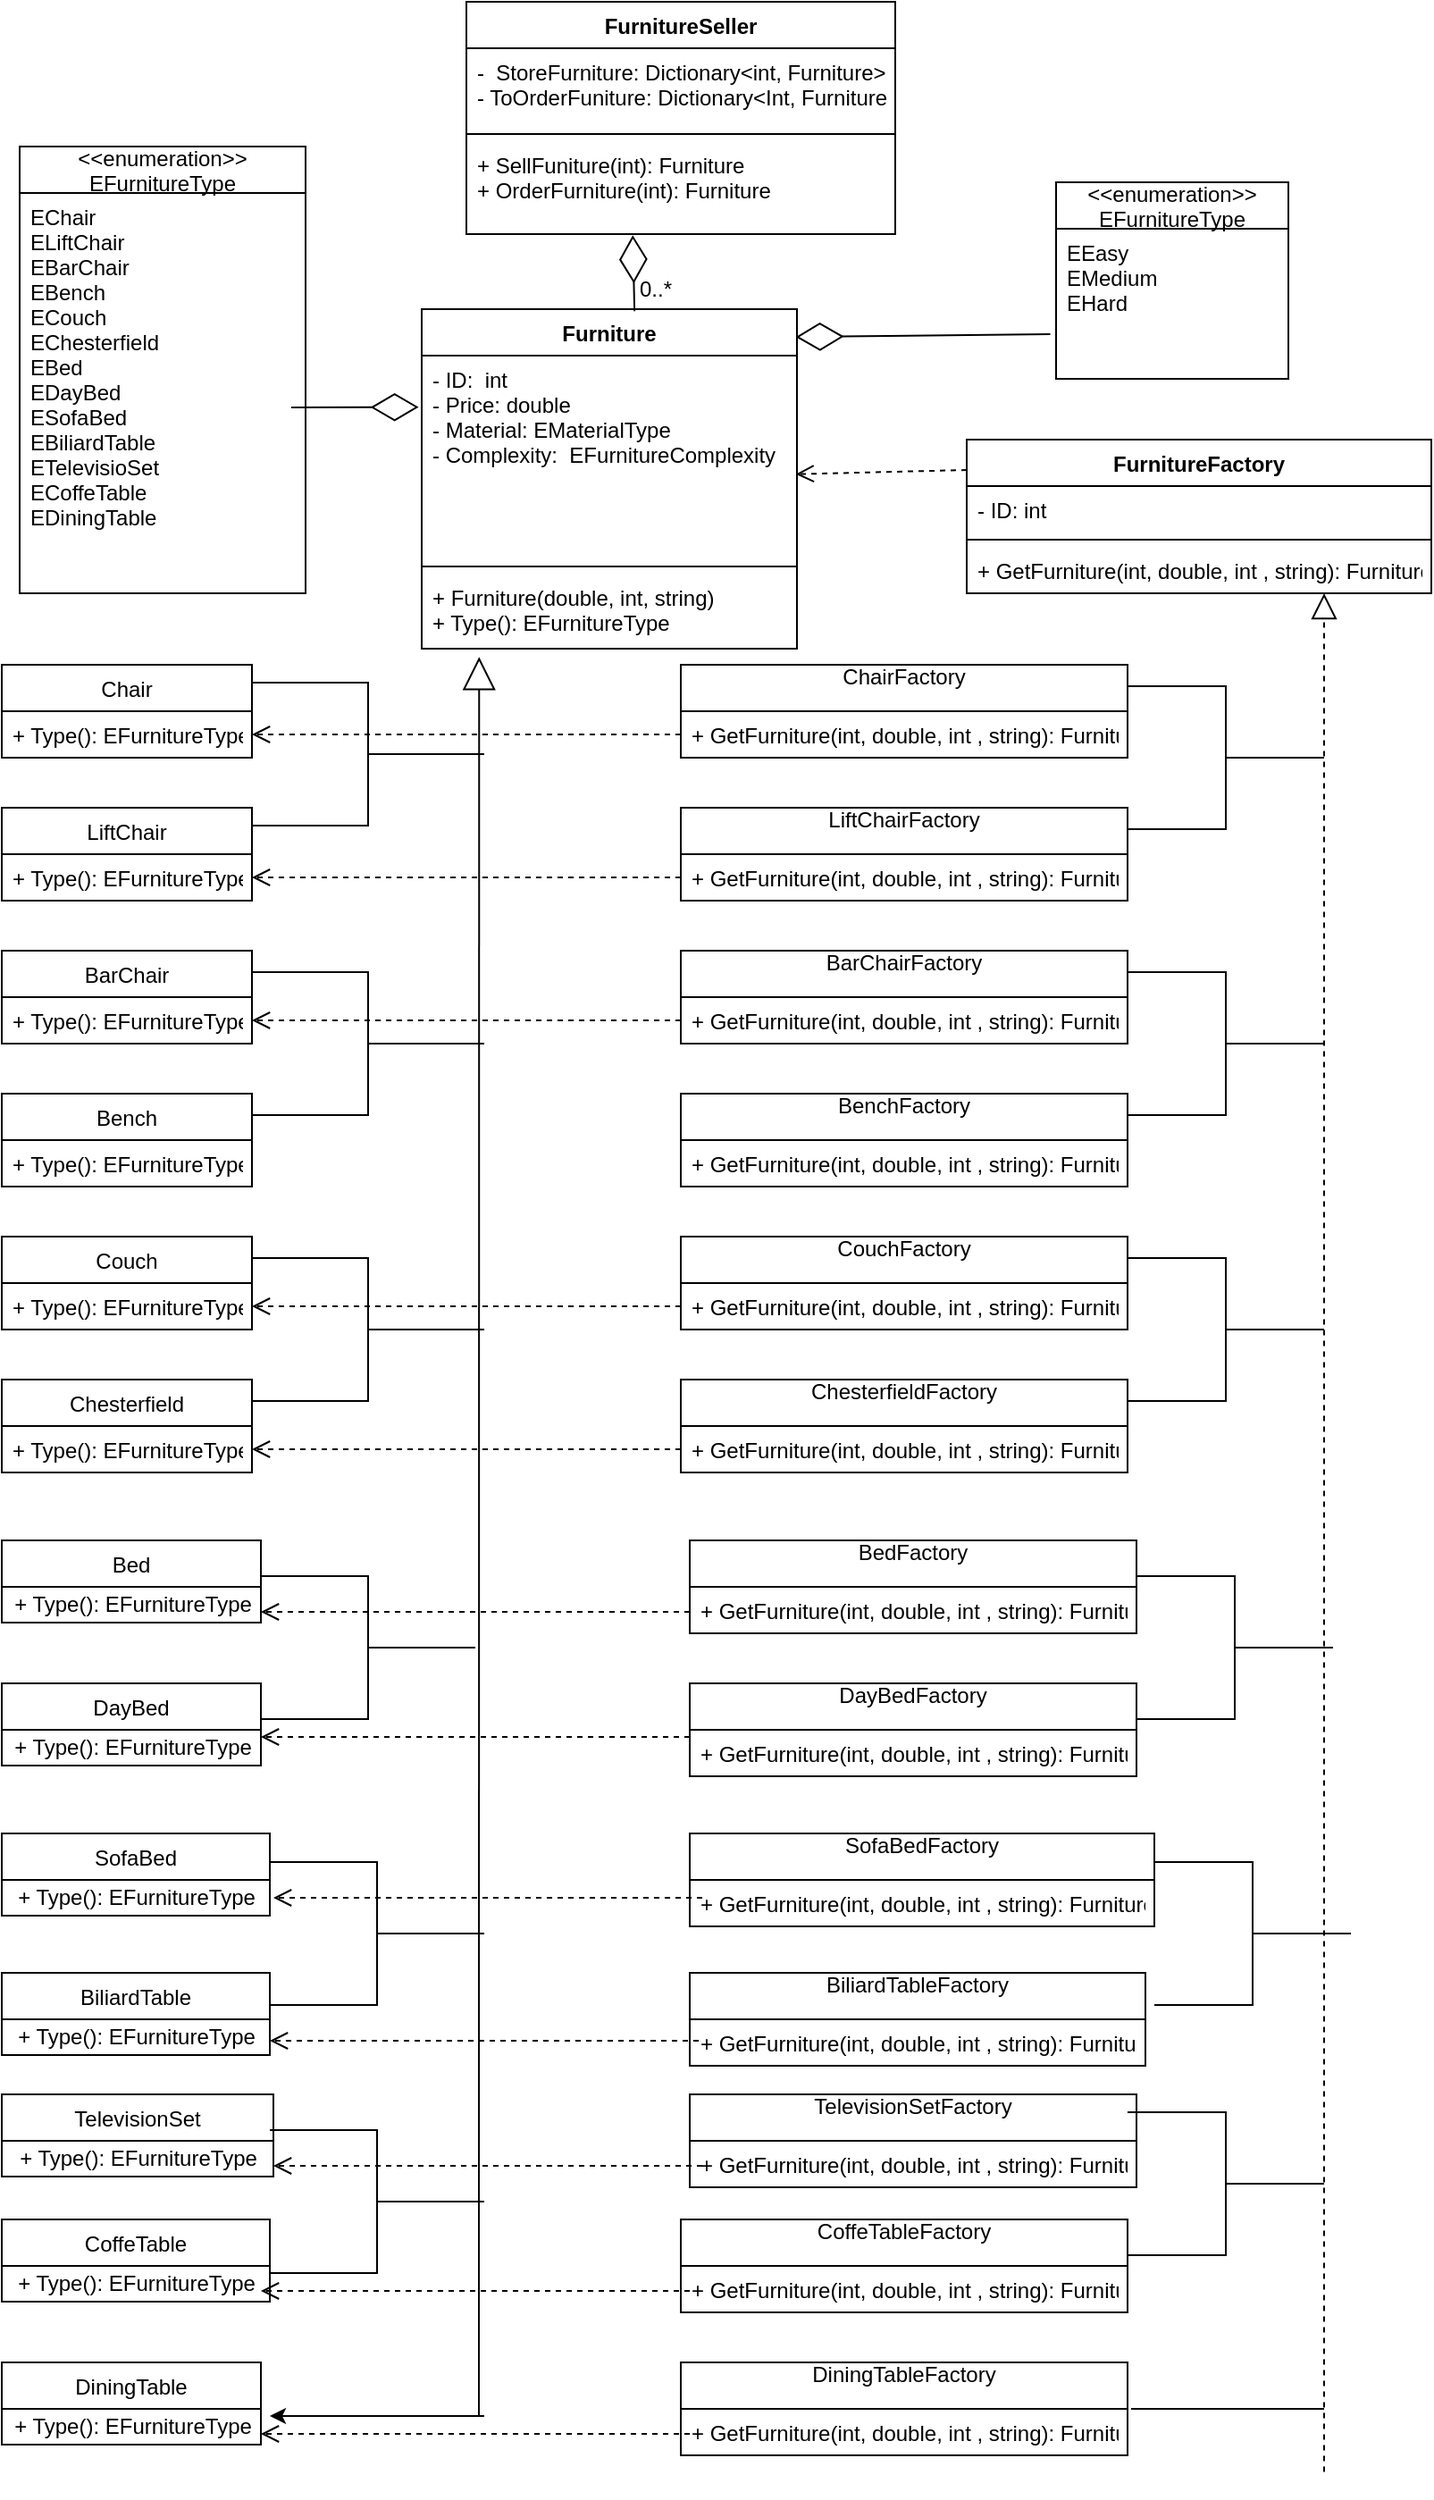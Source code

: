<mxfile version="12.9.11" type="device"><diagram id="r51TBDTl3fO4mKZo66-1" name="Page-1"><mxGraphModel dx="1038" dy="499" grid="1" gridSize="10" guides="1" tooltips="1" connect="1" arrows="1" fold="1" page="1" pageScale="1" pageWidth="850" pageHeight="1100" math="0" shadow="0"><root><mxCell id="0"/><mxCell id="1" parent="0"/><mxCell id="XFUwjTenAIEoe4I5-CER-5" value="Furniture" style="swimlane;fontStyle=1;align=center;verticalAlign=top;childLayout=stackLayout;horizontal=1;startSize=26;horizontalStack=0;resizeParent=1;resizeParentMax=0;resizeLast=0;collapsible=1;marginBottom=0;" parent="1" vertex="1"><mxGeometry x="255" y="201" width="210" height="190" as="geometry"/></mxCell><mxCell id="XFUwjTenAIEoe4I5-CER-6" value="- ID:  int&#10;- Price: double&#10;- Material: EMaterialType&#10;- Complexity:  EFurnitureComplexity&#10;&#10;" style="text;strokeColor=none;fillColor=none;align=left;verticalAlign=top;spacingLeft=4;spacingRight=4;overflow=hidden;rotatable=0;points=[[0,0.5],[1,0.5]];portConstraint=eastwest;" parent="XFUwjTenAIEoe4I5-CER-5" vertex="1"><mxGeometry y="26" width="210" height="114" as="geometry"/></mxCell><mxCell id="XFUwjTenAIEoe4I5-CER-7" value="" style="line;strokeWidth=1;fillColor=none;align=left;verticalAlign=middle;spacingTop=-1;spacingLeft=3;spacingRight=3;rotatable=0;labelPosition=right;points=[];portConstraint=eastwest;" parent="XFUwjTenAIEoe4I5-CER-5" vertex="1"><mxGeometry y="140" width="210" height="8" as="geometry"/></mxCell><mxCell id="XFUwjTenAIEoe4I5-CER-8" value="+ Furniture(double, int, string)&#10;+ Type(): EFurnitureType" style="text;strokeColor=none;fillColor=none;align=left;verticalAlign=top;spacingLeft=4;spacingRight=4;overflow=hidden;rotatable=0;points=[[0,0.5],[1,0.5]];portConstraint=eastwest;" parent="XFUwjTenAIEoe4I5-CER-5" vertex="1"><mxGeometry y="148" width="210" height="42" as="geometry"/></mxCell><mxCell id="XFUwjTenAIEoe4I5-CER-16" value="&#10;&lt;&lt;enumeration&gt;&gt;&#10;EFurnitureType&#10;" style="swimlane;fontStyle=0;childLayout=stackLayout;horizontal=1;startSize=26;fillColor=none;horizontalStack=0;resizeParent=1;resizeParentMax=0;resizeLast=0;collapsible=1;marginBottom=0;" parent="1" vertex="1"><mxGeometry x="30" y="110" width="160" height="250" as="geometry"/></mxCell><mxCell id="XFUwjTenAIEoe4I5-CER-19" value="EChair&#10;ELiftChair&#10;EBarChair&#10;EBench&#10;ECouch&#10;EChesterfield&#10;EBed&#10;EDayBed&#10;ESofaBed&#10;EBiliardTable&#10;ETelevisioSet&#10;ECoffeTable&#10;EDiningTable&#10;" style="text;strokeColor=none;fillColor=none;align=left;verticalAlign=top;spacingLeft=4;spacingRight=4;overflow=hidden;rotatable=0;points=[[0,0.5],[1,0.5]];portConstraint=eastwest;" parent="XFUwjTenAIEoe4I5-CER-16" vertex="1"><mxGeometry y="26" width="160" height="224" as="geometry"/></mxCell><mxCell id="XFUwjTenAIEoe4I5-CER-20" value="Chair" style="swimlane;fontStyle=0;childLayout=stackLayout;horizontal=1;startSize=26;fillColor=none;horizontalStack=0;resizeParent=1;resizeParentMax=0;resizeLast=0;collapsible=1;marginBottom=0;" parent="1" vertex="1"><mxGeometry x="20" y="400" width="140" height="52" as="geometry"/></mxCell><mxCell id="XFUwjTenAIEoe4I5-CER-24" value="Bench" style="swimlane;fontStyle=0;childLayout=stackLayout;horizontal=1;startSize=26;fillColor=none;horizontalStack=0;resizeParent=1;resizeParentMax=0;resizeLast=0;collapsible=1;marginBottom=0;" parent="1" vertex="1"><mxGeometry x="20" y="640" width="140" height="52" as="geometry"/></mxCell><mxCell id="XFUwjTenAIEoe4I5-CER-27" value="+ Type(): EFurnitureType" style="text;strokeColor=none;fillColor=none;align=left;verticalAlign=top;spacingLeft=4;spacingRight=4;overflow=hidden;rotatable=0;points=[[0,0.5],[1,0.5]];portConstraint=eastwest;" parent="XFUwjTenAIEoe4I5-CER-24" vertex="1"><mxGeometry y="26" width="140" height="26" as="geometry"/></mxCell><mxCell id="XFUwjTenAIEoe4I5-CER-28" value="BarChair" style="swimlane;fontStyle=0;childLayout=stackLayout;horizontal=1;startSize=26;fillColor=none;horizontalStack=0;resizeParent=1;resizeParentMax=0;resizeLast=0;collapsible=1;marginBottom=0;" parent="1" vertex="1"><mxGeometry x="20" y="560" width="140" height="52" as="geometry"/></mxCell><mxCell id="XFUwjTenAIEoe4I5-CER-31" value="+ Type(): EFurnitureType" style="text;strokeColor=none;fillColor=none;align=left;verticalAlign=top;spacingLeft=4;spacingRight=4;overflow=hidden;rotatable=0;points=[[0,0.5],[1,0.5]];portConstraint=eastwest;" parent="XFUwjTenAIEoe4I5-CER-28" vertex="1"><mxGeometry y="26" width="140" height="26" as="geometry"/></mxCell><mxCell id="XFUwjTenAIEoe4I5-CER-32" value="Chesterfield" style="swimlane;fontStyle=0;childLayout=stackLayout;horizontal=1;startSize=26;fillColor=none;horizontalStack=0;resizeParent=1;resizeParentMax=0;resizeLast=0;collapsible=1;marginBottom=0;" parent="1" vertex="1"><mxGeometry x="20" y="800" width="140" height="52" as="geometry"/></mxCell><mxCell id="XFUwjTenAIEoe4I5-CER-35" value="+ Type(): EFurnitureType" style="text;strokeColor=none;fillColor=none;align=left;verticalAlign=top;spacingLeft=4;spacingRight=4;overflow=hidden;rotatable=0;points=[[0,0.5],[1,0.5]];portConstraint=eastwest;" parent="XFUwjTenAIEoe4I5-CER-32" vertex="1"><mxGeometry y="26" width="140" height="26" as="geometry"/></mxCell><mxCell id="XFUwjTenAIEoe4I5-CER-36" value="Couch" style="swimlane;fontStyle=0;childLayout=stackLayout;horizontal=1;startSize=26;fillColor=none;horizontalStack=0;resizeParent=1;resizeParentMax=0;resizeLast=0;collapsible=1;marginBottom=0;" parent="1" vertex="1"><mxGeometry x="20" y="720" width="140" height="52" as="geometry"/></mxCell><mxCell id="XFUwjTenAIEoe4I5-CER-39" value="+ Type(): EFurnitureType" style="text;strokeColor=none;fillColor=none;align=left;verticalAlign=top;spacingLeft=4;spacingRight=4;overflow=hidden;rotatable=0;points=[[0,0.5],[1,0.5]];portConstraint=eastwest;" parent="XFUwjTenAIEoe4I5-CER-36" vertex="1"><mxGeometry y="26" width="140" height="26" as="geometry"/></mxCell><mxCell id="XFUwjTenAIEoe4I5-CER-40" value="LiftChair" style="swimlane;fontStyle=0;childLayout=stackLayout;horizontal=1;startSize=26;fillColor=none;horizontalStack=0;resizeParent=1;resizeParentMax=0;resizeLast=0;collapsible=1;marginBottom=0;" parent="1" vertex="1"><mxGeometry x="20" y="480" width="140" height="52" as="geometry"/></mxCell><mxCell id="XFUwjTenAIEoe4I5-CER-43" value="+ Type(): EFurnitureType" style="text;strokeColor=none;fillColor=none;align=left;verticalAlign=top;spacingLeft=4;spacingRight=4;overflow=hidden;rotatable=0;points=[[0,0.5],[1,0.5]];portConstraint=eastwest;" parent="XFUwjTenAIEoe4I5-CER-40" vertex="1"><mxGeometry y="26" width="140" height="26" as="geometry"/></mxCell><mxCell id="XFUwjTenAIEoe4I5-CER-44" value="FurnitureFactory" style="swimlane;fontStyle=1;align=center;verticalAlign=top;childLayout=stackLayout;horizontal=1;startSize=26;horizontalStack=0;resizeParent=1;resizeParentMax=0;resizeLast=0;collapsible=1;marginBottom=0;" parent="1" vertex="1"><mxGeometry x="560" y="274" width="260" height="86" as="geometry"/></mxCell><mxCell id="XFUwjTenAIEoe4I5-CER-45" value="- ID: int" style="text;strokeColor=none;fillColor=none;align=left;verticalAlign=top;spacingLeft=4;spacingRight=4;overflow=hidden;rotatable=0;points=[[0,0.5],[1,0.5]];portConstraint=eastwest;" parent="XFUwjTenAIEoe4I5-CER-44" vertex="1"><mxGeometry y="26" width="260" height="26" as="geometry"/></mxCell><mxCell id="XFUwjTenAIEoe4I5-CER-46" value="" style="line;strokeWidth=1;fillColor=none;align=left;verticalAlign=middle;spacingTop=-1;spacingLeft=3;spacingRight=3;rotatable=0;labelPosition=right;points=[];portConstraint=eastwest;" parent="XFUwjTenAIEoe4I5-CER-44" vertex="1"><mxGeometry y="52" width="260" height="8" as="geometry"/></mxCell><mxCell id="XFUwjTenAIEoe4I5-CER-47" value="+ GetFurniture(int, double, int , string): Furniture" style="text;strokeColor=none;fillColor=none;align=left;verticalAlign=top;spacingLeft=4;spacingRight=4;overflow=hidden;rotatable=0;points=[[0,0.5],[1,0.5]];portConstraint=eastwest;" parent="XFUwjTenAIEoe4I5-CER-44" vertex="1"><mxGeometry y="60" width="260" height="26" as="geometry"/></mxCell><mxCell id="XFUwjTenAIEoe4I5-CER-48" value="ChairFactory&#10;" style="swimlane;fontStyle=0;childLayout=stackLayout;horizontal=1;startSize=26;fillColor=none;horizontalStack=0;resizeParent=1;resizeParentMax=0;resizeLast=0;collapsible=1;marginBottom=0;" parent="1" vertex="1"><mxGeometry x="400" y="400" width="250" height="52" as="geometry"/></mxCell><mxCell id="XFUwjTenAIEoe4I5-CER-49" value="+ GetFurniture(int, double, int , string): Furniture" style="text;strokeColor=none;fillColor=none;align=left;verticalAlign=top;spacingLeft=4;spacingRight=4;overflow=hidden;rotatable=0;points=[[0,0.5],[1,0.5]];portConstraint=eastwest;" parent="XFUwjTenAIEoe4I5-CER-48" vertex="1"><mxGeometry y="26" width="250" height="26" as="geometry"/></mxCell><mxCell id="XFUwjTenAIEoe4I5-CER-50" value="CouchFactory&#10;" style="swimlane;fontStyle=0;childLayout=stackLayout;horizontal=1;startSize=26;fillColor=none;horizontalStack=0;resizeParent=1;resizeParentMax=0;resizeLast=0;collapsible=1;marginBottom=0;" parent="1" vertex="1"><mxGeometry x="400" y="720" width="250" height="52" as="geometry"/></mxCell><mxCell id="XFUwjTenAIEoe4I5-CER-51" value="+ GetFurniture(int, double, int , string): Furniture" style="text;strokeColor=none;fillColor=none;align=left;verticalAlign=top;spacingLeft=4;spacingRight=4;overflow=hidden;rotatable=0;points=[[0,0.5],[1,0.5]];portConstraint=eastwest;" parent="XFUwjTenAIEoe4I5-CER-50" vertex="1"><mxGeometry y="26" width="250" height="26" as="geometry"/></mxCell><mxCell id="XFUwjTenAIEoe4I5-CER-52" value="BenchFactory&#10;" style="swimlane;fontStyle=0;childLayout=stackLayout;horizontal=1;startSize=26;fillColor=none;horizontalStack=0;resizeParent=1;resizeParentMax=0;resizeLast=0;collapsible=1;marginBottom=0;" parent="1" vertex="1"><mxGeometry x="400" y="640" width="250" height="52" as="geometry"/></mxCell><mxCell id="XFUwjTenAIEoe4I5-CER-53" value="+ GetFurniture(int, double, int , string): Furniture" style="text;strokeColor=none;fillColor=none;align=left;verticalAlign=top;spacingLeft=4;spacingRight=4;overflow=hidden;rotatable=0;points=[[0,0.5],[1,0.5]];portConstraint=eastwest;" parent="XFUwjTenAIEoe4I5-CER-52" vertex="1"><mxGeometry y="26" width="250" height="26" as="geometry"/></mxCell><mxCell id="XFUwjTenAIEoe4I5-CER-54" value="BarChairFactory&#10;" style="swimlane;fontStyle=0;childLayout=stackLayout;horizontal=1;startSize=26;fillColor=none;horizontalStack=0;resizeParent=1;resizeParentMax=0;resizeLast=0;collapsible=1;marginBottom=0;" parent="1" vertex="1"><mxGeometry x="400" y="560" width="250" height="52" as="geometry"/></mxCell><mxCell id="XFUwjTenAIEoe4I5-CER-55" value="+ GetFurniture(int, double, int , string): Furniture" style="text;strokeColor=none;fillColor=none;align=left;verticalAlign=top;spacingLeft=4;spacingRight=4;overflow=hidden;rotatable=0;points=[[0,0.5],[1,0.5]];portConstraint=eastwest;" parent="XFUwjTenAIEoe4I5-CER-54" vertex="1"><mxGeometry y="26" width="250" height="26" as="geometry"/></mxCell><mxCell id="XFUwjTenAIEoe4I5-CER-56" value="LiftChairFactory&#10;" style="swimlane;fontStyle=0;childLayout=stackLayout;horizontal=1;startSize=26;fillColor=none;horizontalStack=0;resizeParent=1;resizeParentMax=0;resizeLast=0;collapsible=1;marginBottom=0;" parent="1" vertex="1"><mxGeometry x="400" y="480" width="250" height="52" as="geometry"/></mxCell><mxCell id="XFUwjTenAIEoe4I5-CER-57" value="+ GetFurniture(int, double, int , string): Furniture" style="text;strokeColor=none;fillColor=none;align=left;verticalAlign=top;spacingLeft=4;spacingRight=4;overflow=hidden;rotatable=0;points=[[0,0.5],[1,0.5]];portConstraint=eastwest;" parent="XFUwjTenAIEoe4I5-CER-56" vertex="1"><mxGeometry y="26" width="250" height="26" as="geometry"/></mxCell><mxCell id="XFUwjTenAIEoe4I5-CER-58" value="ChesterfieldFactory&#10;" style="swimlane;fontStyle=0;childLayout=stackLayout;horizontal=1;startSize=26;fillColor=none;horizontalStack=0;resizeParent=1;resizeParentMax=0;resizeLast=0;collapsible=1;marginBottom=0;" parent="1" vertex="1"><mxGeometry x="400" y="800" width="250" height="52" as="geometry"/></mxCell><mxCell id="XFUwjTenAIEoe4I5-CER-59" value="+ GetFurniture(int, double, int , string): Furniture" style="text;strokeColor=none;fillColor=none;align=left;verticalAlign=top;spacingLeft=4;spacingRight=4;overflow=hidden;rotatable=0;points=[[0,0.5],[1,0.5]];portConstraint=eastwest;" parent="XFUwjTenAIEoe4I5-CER-58" vertex="1"><mxGeometry y="26" width="250" height="26" as="geometry"/></mxCell><mxCell id="XFUwjTenAIEoe4I5-CER-60" value="FurnitureSeller&#10;&#10;" style="swimlane;fontStyle=1;align=center;verticalAlign=top;childLayout=stackLayout;horizontal=1;startSize=26;horizontalStack=0;resizeParent=1;resizeParentMax=0;resizeLast=0;collapsible=1;marginBottom=0;" parent="1" vertex="1"><mxGeometry x="280" y="29" width="240" height="130" as="geometry"/></mxCell><mxCell id="XFUwjTenAIEoe4I5-CER-61" value="-  StoreFurniture: Dictionary&lt;int, Furniture&gt;&#10;- ToOrderFuniture: Dictionary&lt;Int, Furniture&gt;&#10;" style="text;strokeColor=none;fillColor=none;align=left;verticalAlign=top;spacingLeft=4;spacingRight=4;overflow=hidden;rotatable=0;points=[[0,0.5],[1,0.5]];portConstraint=eastwest;" parent="XFUwjTenAIEoe4I5-CER-60" vertex="1"><mxGeometry y="26" width="240" height="44" as="geometry"/></mxCell><mxCell id="XFUwjTenAIEoe4I5-CER-62" value="" style="line;strokeWidth=1;fillColor=none;align=left;verticalAlign=middle;spacingTop=-1;spacingLeft=3;spacingRight=3;rotatable=0;labelPosition=right;points=[];portConstraint=eastwest;" parent="XFUwjTenAIEoe4I5-CER-60" vertex="1"><mxGeometry y="70" width="240" height="8" as="geometry"/></mxCell><mxCell id="XFUwjTenAIEoe4I5-CER-63" value="+ SellFuniture(int): Furniture&#10;+ OrderFurniture(int): Furniture&#10;&#10;" style="text;strokeColor=none;fillColor=none;align=left;verticalAlign=top;spacingLeft=4;spacingRight=4;overflow=hidden;rotatable=0;points=[[0,0.5],[1,0.5]];portConstraint=eastwest;" parent="XFUwjTenAIEoe4I5-CER-60" vertex="1"><mxGeometry y="78" width="240" height="52" as="geometry"/></mxCell><mxCell id="XFUwjTenAIEoe4I5-CER-65" value="" style="endArrow=diamondThin;endFill=0;endSize=24;html=1;entryX=-0.008;entryY=0.253;entryDx=0;entryDy=0;entryPerimeter=0;" parent="1" target="XFUwjTenAIEoe4I5-CER-6" edge="1"><mxGeometry width="160" relative="1" as="geometry"><mxPoint x="182" y="256" as="sourcePoint"/><mxPoint x="250" y="262.5" as="targetPoint"/></mxGeometry></mxCell><mxCell id="XFUwjTenAIEoe4I5-CER-70" value="" style="endArrow=block;endSize=16;endFill=0;html=1;entryX=0.153;entryY=1.111;entryDx=0;entryDy=0;entryPerimeter=0;" parent="1" target="XFUwjTenAIEoe4I5-CER-8" edge="1"><mxGeometry width="160" relative="1" as="geometry"><mxPoint x="287" y="1380" as="sourcePoint"/><mxPoint x="330" y="430" as="targetPoint"/><Array as="points"/></mxGeometry></mxCell><mxCell id="XFUwjTenAIEoe4I5-CER-22" value="+ Type(): EFurnitureType" style="text;strokeColor=none;fillColor=none;align=left;verticalAlign=top;spacingLeft=4;spacingRight=4;overflow=hidden;rotatable=0;points=[[0,0.5],[1,0.5]];portConstraint=eastwest;" parent="1" vertex="1"><mxGeometry x="20" y="426" width="140" height="26" as="geometry"/></mxCell><mxCell id="XFUwjTenAIEoe4I5-CER-72" value="" style="strokeWidth=1;html=1;shape=mxgraph.flowchart.annotation_2;align=left;direction=west;" parent="1" vertex="1"><mxGeometry x="160" y="410" width="130" height="80" as="geometry"/></mxCell><mxCell id="XFUwjTenAIEoe4I5-CER-74" value="" style="strokeWidth=1;html=1;shape=mxgraph.flowchart.annotation_2;align=left;direction=west;" parent="1" vertex="1"><mxGeometry x="160" y="572" width="130" height="80" as="geometry"/></mxCell><mxCell id="XFUwjTenAIEoe4I5-CER-75" value="" style="strokeWidth=1;html=1;shape=mxgraph.flowchart.annotation_2;align=left;direction=west;" parent="1" vertex="1"><mxGeometry x="160" y="732" width="130" height="80" as="geometry"/></mxCell><mxCell id="XFUwjTenAIEoe4I5-CER-78" value="" style="strokeWidth=1;html=1;shape=mxgraph.flowchart.annotation_2;align=left;direction=west;" parent="1" vertex="1"><mxGeometry x="650" y="412" width="110" height="80" as="geometry"/></mxCell><mxCell id="XFUwjTenAIEoe4I5-CER-79" value="" style="strokeWidth=1;html=1;shape=mxgraph.flowchart.annotation_2;align=left;direction=west;" parent="1" vertex="1"><mxGeometry x="650" y="572" width="110" height="80" as="geometry"/></mxCell><mxCell id="XFUwjTenAIEoe4I5-CER-80" value="" style="strokeWidth=1;html=1;shape=mxgraph.flowchart.annotation_2;align=left;direction=west;" parent="1" vertex="1"><mxGeometry x="650" y="732" width="110" height="80" as="geometry"/></mxCell><mxCell id="XFUwjTenAIEoe4I5-CER-84" value="" style="html=1;verticalAlign=bottom;endArrow=open;dashed=1;endSize=8;entryX=0.997;entryY=0.582;entryDx=0;entryDy=0;entryPerimeter=0;" parent="1" target="XFUwjTenAIEoe4I5-CER-6" edge="1"><mxGeometry relative="1" as="geometry"><mxPoint x="560" y="291" as="sourcePoint"/><mxPoint x="20" y="880" as="targetPoint"/></mxGeometry></mxCell><mxCell id="XFUwjTenAIEoe4I5-CER-85" value="" style="endArrow=diamondThin;endFill=0;endSize=24;html=1;exitX=0.567;exitY=0.006;exitDx=0;exitDy=0;entryX=0.388;entryY=1.013;entryDx=0;entryDy=0;entryPerimeter=0;exitPerimeter=0;" parent="1" source="XFUwjTenAIEoe4I5-CER-5" target="XFUwjTenAIEoe4I5-CER-63" edge="1"><mxGeometry width="160" relative="1" as="geometry"><mxPoint x="40" y="65" as="sourcePoint"/><mxPoint x="372" y="161" as="targetPoint"/></mxGeometry></mxCell><mxCell id="XFUwjTenAIEoe4I5-CER-86" value="0..*" style="text;html=1;resizable=0;points=[];autosize=1;align=left;verticalAlign=top;spacingTop=-4;" parent="1" vertex="1"><mxGeometry x="375" y="179.5" width="30" height="20" as="geometry"/></mxCell><mxCell id="XFUwjTenAIEoe4I5-CER-81" value="" style="endArrow=block;dashed=1;endFill=0;endSize=12;html=1;" parent="1" edge="1"><mxGeometry width="160" relative="1" as="geometry"><mxPoint x="760" y="1411.2" as="sourcePoint"/><mxPoint x="760" y="360" as="targetPoint"/></mxGeometry></mxCell><mxCell id="rXhPAfJ-KU6krIRcdRwW-1" value="" style="html=1;verticalAlign=bottom;endArrow=open;dashed=1;endSize=8;entryX=1;entryY=0.5;entryDx=0;entryDy=0;exitX=0;exitY=0.5;exitDx=0;exitDy=0;" parent="1" source="XFUwjTenAIEoe4I5-CER-49" target="XFUwjTenAIEoe4I5-CER-22" edge="1"><mxGeometry relative="1" as="geometry"><mxPoint x="570" y="301" as="sourcePoint"/><mxPoint x="420" y="300" as="targetPoint"/></mxGeometry></mxCell><mxCell id="rXhPAfJ-KU6krIRcdRwW-2" value="" style="html=1;verticalAlign=bottom;endArrow=open;dashed=1;endSize=8;entryX=1;entryY=0.5;entryDx=0;entryDy=0;exitX=0;exitY=0.5;exitDx=0;exitDy=0;" parent="1" source="XFUwjTenAIEoe4I5-CER-57" target="XFUwjTenAIEoe4I5-CER-43" edge="1"><mxGeometry relative="1" as="geometry"><mxPoint x="580" y="311" as="sourcePoint"/><mxPoint x="430" y="310" as="targetPoint"/></mxGeometry></mxCell><mxCell id="rXhPAfJ-KU6krIRcdRwW-3" value="" style="html=1;verticalAlign=bottom;endArrow=open;dashed=1;endSize=8;entryX=1;entryY=0.5;entryDx=0;entryDy=0;exitX=0;exitY=0.5;exitDx=0;exitDy=0;" parent="1" source="XFUwjTenAIEoe4I5-CER-55" target="XFUwjTenAIEoe4I5-CER-31" edge="1"><mxGeometry relative="1" as="geometry"><mxPoint x="590" y="321" as="sourcePoint"/><mxPoint x="440" y="320" as="targetPoint"/></mxGeometry></mxCell><mxCell id="rXhPAfJ-KU6krIRcdRwW-5" value="" style="html=1;verticalAlign=bottom;endArrow=open;dashed=1;endSize=8;entryX=1;entryY=0.5;entryDx=0;entryDy=0;exitX=0;exitY=0.5;exitDx=0;exitDy=0;" parent="1" source="XFUwjTenAIEoe4I5-CER-51" target="XFUwjTenAIEoe4I5-CER-39" edge="1"><mxGeometry relative="1" as="geometry"><mxPoint x="610" y="341" as="sourcePoint"/><mxPoint x="460" y="340" as="targetPoint"/></mxGeometry></mxCell><mxCell id="rXhPAfJ-KU6krIRcdRwW-6" value="" style="html=1;verticalAlign=bottom;endArrow=open;dashed=1;endSize=8;entryX=1;entryY=0.5;entryDx=0;entryDy=0;exitX=0;exitY=0.5;exitDx=0;exitDy=0;" parent="1" source="XFUwjTenAIEoe4I5-CER-59" target="XFUwjTenAIEoe4I5-CER-35" edge="1"><mxGeometry relative="1" as="geometry"><mxPoint x="410" y="769" as="sourcePoint"/><mxPoint x="170" y="769" as="targetPoint"/></mxGeometry></mxCell><mxCell id="5cHM0PEjV35i_uovDFIg-36" value="Bed" style="swimlane;fontStyle=0;childLayout=stackLayout;horizontal=1;startSize=26;fillColor=none;horizontalStack=0;resizeParent=1;resizeParentMax=0;resizeLast=0;collapsible=1;marginBottom=0;" vertex="1" parent="1"><mxGeometry x="20" y="890" width="145" height="46" as="geometry"/></mxCell><mxCell id="5cHM0PEjV35i_uovDFIg-61" value="&lt;span style=&quot;text-align: left&quot;&gt;+ Type(): EFurnitureType&lt;/span&gt;" style="text;html=1;align=center;verticalAlign=middle;resizable=0;points=[];autosize=1;" vertex="1" parent="5cHM0PEjV35i_uovDFIg-36"><mxGeometry y="26" width="145" height="20" as="geometry"/></mxCell><mxCell id="5cHM0PEjV35i_uovDFIg-39" value="DayBed" style="swimlane;fontStyle=0;childLayout=stackLayout;horizontal=1;startSize=26;fillColor=none;horizontalStack=0;resizeParent=1;resizeParentMax=0;resizeLast=0;collapsible=1;marginBottom=0;" vertex="1" parent="1"><mxGeometry x="20" y="970" width="145" height="46" as="geometry"/></mxCell><mxCell id="5cHM0PEjV35i_uovDFIg-62" value="&lt;span style=&quot;text-align: left&quot;&gt;+ Type(): EFurnitureType&lt;/span&gt;" style="text;html=1;align=center;verticalAlign=middle;resizable=0;points=[];autosize=1;" vertex="1" parent="5cHM0PEjV35i_uovDFIg-39"><mxGeometry y="26" width="145" height="20" as="geometry"/></mxCell><mxCell id="5cHM0PEjV35i_uovDFIg-40" value="BiliardTable" style="swimlane;fontStyle=0;childLayout=stackLayout;horizontal=1;startSize=26;fillColor=none;horizontalStack=0;resizeParent=1;resizeParentMax=0;resizeLast=0;collapsible=1;marginBottom=0;" vertex="1" parent="1"><mxGeometry x="20" y="1132" width="150" height="46" as="geometry"/></mxCell><mxCell id="5cHM0PEjV35i_uovDFIg-64" value="&lt;span style=&quot;text-align: left&quot;&gt;+ Type(): EFurnitureType&lt;/span&gt;" style="text;html=1;align=center;verticalAlign=middle;resizable=0;points=[];autosize=1;" vertex="1" parent="5cHM0PEjV35i_uovDFIg-40"><mxGeometry y="26" width="150" height="20" as="geometry"/></mxCell><mxCell id="5cHM0PEjV35i_uovDFIg-41" value="SofaBed" style="swimlane;fontStyle=0;childLayout=stackLayout;horizontal=1;startSize=26;fillColor=none;horizontalStack=0;resizeParent=1;resizeParentMax=0;resizeLast=0;collapsible=1;marginBottom=0;" vertex="1" parent="1"><mxGeometry x="20" y="1054" width="150" height="46" as="geometry"/></mxCell><mxCell id="5cHM0PEjV35i_uovDFIg-63" value="&lt;span style=&quot;text-align: left&quot;&gt;+ Type(): EFurnitureType&lt;/span&gt;" style="text;html=1;align=center;verticalAlign=middle;resizable=0;points=[];autosize=1;" vertex="1" parent="5cHM0PEjV35i_uovDFIg-41"><mxGeometry y="26" width="150" height="20" as="geometry"/></mxCell><mxCell id="5cHM0PEjV35i_uovDFIg-42" value="TelevisionSet" style="swimlane;fontStyle=0;childLayout=stackLayout;horizontal=1;startSize=26;fillColor=none;horizontalStack=0;resizeParent=1;resizeParentMax=0;resizeLast=0;collapsible=1;marginBottom=0;" vertex="1" parent="1"><mxGeometry x="20" y="1200" width="152" height="46" as="geometry"/></mxCell><mxCell id="5cHM0PEjV35i_uovDFIg-65" value="&lt;span style=&quot;text-align: left&quot;&gt;+ Type(): EFurnitureType&lt;/span&gt;" style="text;html=1;align=center;verticalAlign=middle;resizable=0;points=[];autosize=1;" vertex="1" parent="5cHM0PEjV35i_uovDFIg-42"><mxGeometry y="26" width="152" height="20" as="geometry"/></mxCell><mxCell id="5cHM0PEjV35i_uovDFIg-43" value="CoffeTable" style="swimlane;fontStyle=0;childLayout=stackLayout;horizontal=1;startSize=26;fillColor=none;horizontalStack=0;resizeParent=1;resizeParentMax=0;resizeLast=0;collapsible=1;marginBottom=0;" vertex="1" parent="1"><mxGeometry x="20" y="1270" width="150" height="46" as="geometry"/></mxCell><mxCell id="5cHM0PEjV35i_uovDFIg-66" value="&lt;span style=&quot;text-align: left&quot;&gt;+ Type(): EFurnitureType&lt;/span&gt;" style="text;html=1;align=center;verticalAlign=middle;resizable=0;points=[];autosize=1;" vertex="1" parent="5cHM0PEjV35i_uovDFIg-43"><mxGeometry y="26" width="150" height="20" as="geometry"/></mxCell><mxCell id="5cHM0PEjV35i_uovDFIg-45" value="DiningTable" style="swimlane;fontStyle=0;childLayout=stackLayout;horizontal=1;startSize=26;fillColor=none;horizontalStack=0;resizeParent=1;resizeParentMax=0;resizeLast=0;collapsible=1;marginBottom=0;" vertex="1" parent="1"><mxGeometry x="20" y="1350" width="145" height="46" as="geometry"/></mxCell><mxCell id="5cHM0PEjV35i_uovDFIg-67" value="&lt;span style=&quot;text-align: left&quot;&gt;+ Type(): EFurnitureType&lt;/span&gt;" style="text;html=1;align=center;verticalAlign=middle;resizable=0;points=[];autosize=1;" vertex="1" parent="5cHM0PEjV35i_uovDFIg-45"><mxGeometry y="26" width="145" height="20" as="geometry"/></mxCell><mxCell id="5cHM0PEjV35i_uovDFIg-47" value="DiningTableFactory&#10;" style="swimlane;fontStyle=0;childLayout=stackLayout;horizontal=1;startSize=26;fillColor=none;horizontalStack=0;resizeParent=1;resizeParentMax=0;resizeLast=0;collapsible=1;marginBottom=0;" vertex="1" parent="1"><mxGeometry x="400" y="1350" width="250" height="52" as="geometry"/></mxCell><mxCell id="5cHM0PEjV35i_uovDFIg-48" value="+ GetFurniture(int, double, int , string): Furniture" style="text;strokeColor=none;fillColor=none;align=left;verticalAlign=top;spacingLeft=4;spacingRight=4;overflow=hidden;rotatable=0;points=[[0,0.5],[1,0.5]];portConstraint=eastwest;" vertex="1" parent="5cHM0PEjV35i_uovDFIg-47"><mxGeometry y="26" width="250" height="26" as="geometry"/></mxCell><mxCell id="5cHM0PEjV35i_uovDFIg-49" value="BedFactory&#10;" style="swimlane;fontStyle=0;childLayout=stackLayout;horizontal=1;startSize=26;fillColor=none;horizontalStack=0;resizeParent=1;resizeParentMax=0;resizeLast=0;collapsible=1;marginBottom=0;" vertex="1" parent="1"><mxGeometry x="405" y="890" width="250" height="52" as="geometry"/></mxCell><mxCell id="5cHM0PEjV35i_uovDFIg-50" value="+ GetFurniture(int, double, int , string): Furniture" style="text;strokeColor=none;fillColor=none;align=left;verticalAlign=top;spacingLeft=4;spacingRight=4;overflow=hidden;rotatable=0;points=[[0,0.5],[1,0.5]];portConstraint=eastwest;" vertex="1" parent="5cHM0PEjV35i_uovDFIg-49"><mxGeometry y="26" width="250" height="26" as="geometry"/></mxCell><mxCell id="5cHM0PEjV35i_uovDFIg-51" value="DayBedFactory&#10;" style="swimlane;fontStyle=0;childLayout=stackLayout;horizontal=1;startSize=26;fillColor=none;horizontalStack=0;resizeParent=1;resizeParentMax=0;resizeLast=0;collapsible=1;marginBottom=0;" vertex="1" parent="1"><mxGeometry x="405" y="970" width="250" height="52" as="geometry"/></mxCell><mxCell id="5cHM0PEjV35i_uovDFIg-52" value="+ GetFurniture(int, double, int , string): Furniture" style="text;strokeColor=none;fillColor=none;align=left;verticalAlign=top;spacingLeft=4;spacingRight=4;overflow=hidden;rotatable=0;points=[[0,0.5],[1,0.5]];portConstraint=eastwest;" vertex="1" parent="5cHM0PEjV35i_uovDFIg-51"><mxGeometry y="26" width="250" height="26" as="geometry"/></mxCell><mxCell id="5cHM0PEjV35i_uovDFIg-53" value="SofaBedFactory&#10;" style="swimlane;fontStyle=0;childLayout=stackLayout;horizontal=1;startSize=26;fillColor=none;horizontalStack=0;resizeParent=1;resizeParentMax=0;resizeLast=0;collapsible=1;marginBottom=0;" vertex="1" parent="1"><mxGeometry x="405" y="1054" width="260" height="52" as="geometry"/></mxCell><mxCell id="5cHM0PEjV35i_uovDFIg-54" value="+ GetFurniture(int, double, int , string): Furniture" style="text;strokeColor=none;fillColor=none;align=left;verticalAlign=top;spacingLeft=4;spacingRight=4;overflow=hidden;rotatable=0;points=[[0,0.5],[1,0.5]];portConstraint=eastwest;" vertex="1" parent="5cHM0PEjV35i_uovDFIg-53"><mxGeometry y="26" width="260" height="26" as="geometry"/></mxCell><mxCell id="5cHM0PEjV35i_uovDFIg-55" value="BiliardTableFactory&#10;" style="swimlane;fontStyle=0;childLayout=stackLayout;horizontal=1;startSize=26;fillColor=none;horizontalStack=0;resizeParent=1;resizeParentMax=0;resizeLast=0;collapsible=1;marginBottom=0;" vertex="1" parent="1"><mxGeometry x="405" y="1132" width="255" height="52" as="geometry"/></mxCell><mxCell id="5cHM0PEjV35i_uovDFIg-56" value="+ GetFurniture(int, double, int , string): Furniture" style="text;strokeColor=none;fillColor=none;align=left;verticalAlign=top;spacingLeft=4;spacingRight=4;overflow=hidden;rotatable=0;points=[[0,0.5],[1,0.5]];portConstraint=eastwest;" vertex="1" parent="5cHM0PEjV35i_uovDFIg-55"><mxGeometry y="26" width="255" height="26" as="geometry"/></mxCell><mxCell id="5cHM0PEjV35i_uovDFIg-57" value="TelevisionSetFactory&#10;" style="swimlane;fontStyle=0;childLayout=stackLayout;horizontal=1;startSize=26;fillColor=none;horizontalStack=0;resizeParent=1;resizeParentMax=0;resizeLast=0;collapsible=1;marginBottom=0;" vertex="1" parent="1"><mxGeometry x="405" y="1200" width="250" height="52" as="geometry"/></mxCell><mxCell id="5cHM0PEjV35i_uovDFIg-58" value="+ GetFurniture(int, double, int , string): Furniture" style="text;strokeColor=none;fillColor=none;align=left;verticalAlign=top;spacingLeft=4;spacingRight=4;overflow=hidden;rotatable=0;points=[[0,0.5],[1,0.5]];portConstraint=eastwest;" vertex="1" parent="5cHM0PEjV35i_uovDFIg-57"><mxGeometry y="26" width="250" height="26" as="geometry"/></mxCell><mxCell id="5cHM0PEjV35i_uovDFIg-59" value="CoffeTableFactory&#10;" style="swimlane;fontStyle=0;childLayout=stackLayout;horizontal=1;startSize=26;fillColor=none;horizontalStack=0;resizeParent=1;resizeParentMax=0;resizeLast=0;collapsible=1;marginBottom=0;" vertex="1" parent="1"><mxGeometry x="400" y="1270" width="250" height="52" as="geometry"/></mxCell><mxCell id="5cHM0PEjV35i_uovDFIg-60" value="+ GetFurniture(int, double, int , string): Furniture" style="text;strokeColor=none;fillColor=none;align=left;verticalAlign=top;spacingLeft=4;spacingRight=4;overflow=hidden;rotatable=0;points=[[0,0.5],[1,0.5]];portConstraint=eastwest;" vertex="1" parent="5cHM0PEjV35i_uovDFIg-59"><mxGeometry y="26" width="250" height="26" as="geometry"/></mxCell><mxCell id="5cHM0PEjV35i_uovDFIg-69" value="" style="strokeWidth=1;html=1;shape=mxgraph.flowchart.annotation_2;align=left;direction=west;" vertex="1" parent="1"><mxGeometry x="165" y="910" width="120" height="80" as="geometry"/></mxCell><mxCell id="5cHM0PEjV35i_uovDFIg-70" value="" style="strokeWidth=1;html=1;shape=mxgraph.flowchart.annotation_2;align=left;direction=west;" vertex="1" parent="1"><mxGeometry x="170" y="1070" width="120" height="80" as="geometry"/></mxCell><mxCell id="5cHM0PEjV35i_uovDFIg-71" value="" style="strokeWidth=1;html=1;shape=mxgraph.flowchart.annotation_2;align=left;direction=west;" vertex="1" parent="1"><mxGeometry x="170" y="1220" width="120" height="80" as="geometry"/></mxCell><mxCell id="5cHM0PEjV35i_uovDFIg-76" value="" style="html=1;verticalAlign=bottom;endArrow=open;dashed=1;endSize=8;entryX=1;entryY=0.5;entryDx=0;entryDy=0;exitX=0;exitY=0.5;exitDx=0;exitDy=0;" edge="1" parent="1"><mxGeometry relative="1" as="geometry"><mxPoint x="405" y="930" as="sourcePoint"/><mxPoint x="165" y="930" as="targetPoint"/></mxGeometry></mxCell><mxCell id="5cHM0PEjV35i_uovDFIg-77" value="" style="html=1;verticalAlign=bottom;endArrow=open;dashed=1;endSize=8;entryX=1;entryY=0.5;entryDx=0;entryDy=0;exitX=0;exitY=0.5;exitDx=0;exitDy=0;" edge="1" parent="1"><mxGeometry relative="1" as="geometry"><mxPoint x="405" y="1000" as="sourcePoint"/><mxPoint x="165" y="1000" as="targetPoint"/></mxGeometry></mxCell><mxCell id="5cHM0PEjV35i_uovDFIg-78" value="" style="html=1;verticalAlign=bottom;endArrow=open;dashed=1;endSize=8;entryX=1;entryY=0.5;entryDx=0;entryDy=0;exitX=0;exitY=0.5;exitDx=0;exitDy=0;" edge="1" parent="1"><mxGeometry relative="1" as="geometry"><mxPoint x="412" y="1090" as="sourcePoint"/><mxPoint x="172" y="1090" as="targetPoint"/></mxGeometry></mxCell><mxCell id="5cHM0PEjV35i_uovDFIg-79" value="" style="html=1;verticalAlign=bottom;endArrow=open;dashed=1;endSize=8;entryX=1;entryY=0.5;entryDx=0;entryDy=0;exitX=0;exitY=0.5;exitDx=0;exitDy=0;" edge="1" parent="1"><mxGeometry relative="1" as="geometry"><mxPoint x="410" y="1170" as="sourcePoint"/><mxPoint x="170" y="1170" as="targetPoint"/></mxGeometry></mxCell><mxCell id="5cHM0PEjV35i_uovDFIg-80" value="" style="html=1;verticalAlign=bottom;endArrow=open;dashed=1;endSize=8;entryX=1;entryY=0.5;entryDx=0;entryDy=0;exitX=0;exitY=0.5;exitDx=0;exitDy=0;" edge="1" parent="1"><mxGeometry relative="1" as="geometry"><mxPoint x="405" y="1390" as="sourcePoint"/><mxPoint x="165" y="1390" as="targetPoint"/><Array as="points"><mxPoint x="290" y="1390"/></Array></mxGeometry></mxCell><mxCell id="5cHM0PEjV35i_uovDFIg-81" value="" style="html=1;verticalAlign=bottom;endArrow=open;dashed=1;endSize=8;entryX=1;entryY=0.5;entryDx=0;entryDy=0;exitX=0;exitY=0.5;exitDx=0;exitDy=0;" edge="1" parent="1"><mxGeometry relative="1" as="geometry"><mxPoint x="412" y="1240" as="sourcePoint"/><mxPoint x="172" y="1240" as="targetPoint"/></mxGeometry></mxCell><mxCell id="5cHM0PEjV35i_uovDFIg-82" value="" style="html=1;verticalAlign=bottom;endArrow=open;dashed=1;endSize=8;entryX=1;entryY=0.5;entryDx=0;entryDy=0;exitX=0;exitY=0.5;exitDx=0;exitDy=0;" edge="1" parent="1"><mxGeometry relative="1" as="geometry"><mxPoint x="405" y="1310" as="sourcePoint"/><mxPoint x="165" y="1310" as="targetPoint"/></mxGeometry></mxCell><mxCell id="5cHM0PEjV35i_uovDFIg-83" value="" style="endArrow=classic;html=1;" edge="1" parent="1"><mxGeometry width="50" height="50" relative="1" as="geometry"><mxPoint x="290" y="1380" as="sourcePoint"/><mxPoint x="170" y="1380" as="targetPoint"/></mxGeometry></mxCell><mxCell id="5cHM0PEjV35i_uovDFIg-84" value="" style="strokeWidth=1;html=1;shape=mxgraph.flowchart.annotation_2;align=left;direction=west;" vertex="1" parent="1"><mxGeometry x="655" y="910" width="110" height="80" as="geometry"/></mxCell><mxCell id="5cHM0PEjV35i_uovDFIg-85" value="" style="strokeWidth=1;html=1;shape=mxgraph.flowchart.annotation_2;align=left;direction=west;" vertex="1" parent="1"><mxGeometry x="665" y="1070" width="110" height="80" as="geometry"/></mxCell><mxCell id="5cHM0PEjV35i_uovDFIg-90" value="" style="strokeWidth=1;html=1;shape=mxgraph.flowchart.annotation_2;align=left;direction=west;" vertex="1" parent="1"><mxGeometry x="650" y="1210" width="110" height="80" as="geometry"/></mxCell><mxCell id="5cHM0PEjV35i_uovDFIg-91" value="" style="endArrow=none;html=1;" edge="1" parent="1"><mxGeometry width="50" height="50" relative="1" as="geometry"><mxPoint x="760" y="1376" as="sourcePoint"/><mxPoint x="652" y="1376" as="targetPoint"/></mxGeometry></mxCell><mxCell id="5cHM0PEjV35i_uovDFIg-92" value="&#10;&lt;&lt;enumeration&gt;&gt;&#10;EFurnitureType&#10;" style="swimlane;fontStyle=0;childLayout=stackLayout;horizontal=1;startSize=26;fillColor=none;horizontalStack=0;resizeParent=1;resizeParentMax=0;resizeLast=0;collapsible=1;marginBottom=0;" vertex="1" parent="1"><mxGeometry x="610" y="130" width="130" height="110" as="geometry"/></mxCell><mxCell id="5cHM0PEjV35i_uovDFIg-93" value="EEasy&#10;EMedium&#10;EHard&#10;" style="text;strokeColor=none;fillColor=none;align=left;verticalAlign=top;spacingLeft=4;spacingRight=4;overflow=hidden;rotatable=0;points=[[0,0.5],[1,0.5]];portConstraint=eastwest;" vertex="1" parent="5cHM0PEjV35i_uovDFIg-92"><mxGeometry y="26" width="130" height="84" as="geometry"/></mxCell><mxCell id="5cHM0PEjV35i_uovDFIg-94" value="" style="endArrow=diamondThin;endFill=0;endSize=24;html=1;entryX=0.997;entryY=0.082;entryDx=0;entryDy=0;entryPerimeter=0;exitX=-0.025;exitY=0.702;exitDx=0;exitDy=0;exitPerimeter=0;" edge="1" parent="1" source="5cHM0PEjV35i_uovDFIg-93" target="XFUwjTenAIEoe4I5-CER-5"><mxGeometry width="160" relative="1" as="geometry"><mxPoint x="192" y="266" as="sourcePoint"/><mxPoint x="263.32" y="265.842" as="targetPoint"/></mxGeometry></mxCell></root></mxGraphModel></diagram></mxfile>